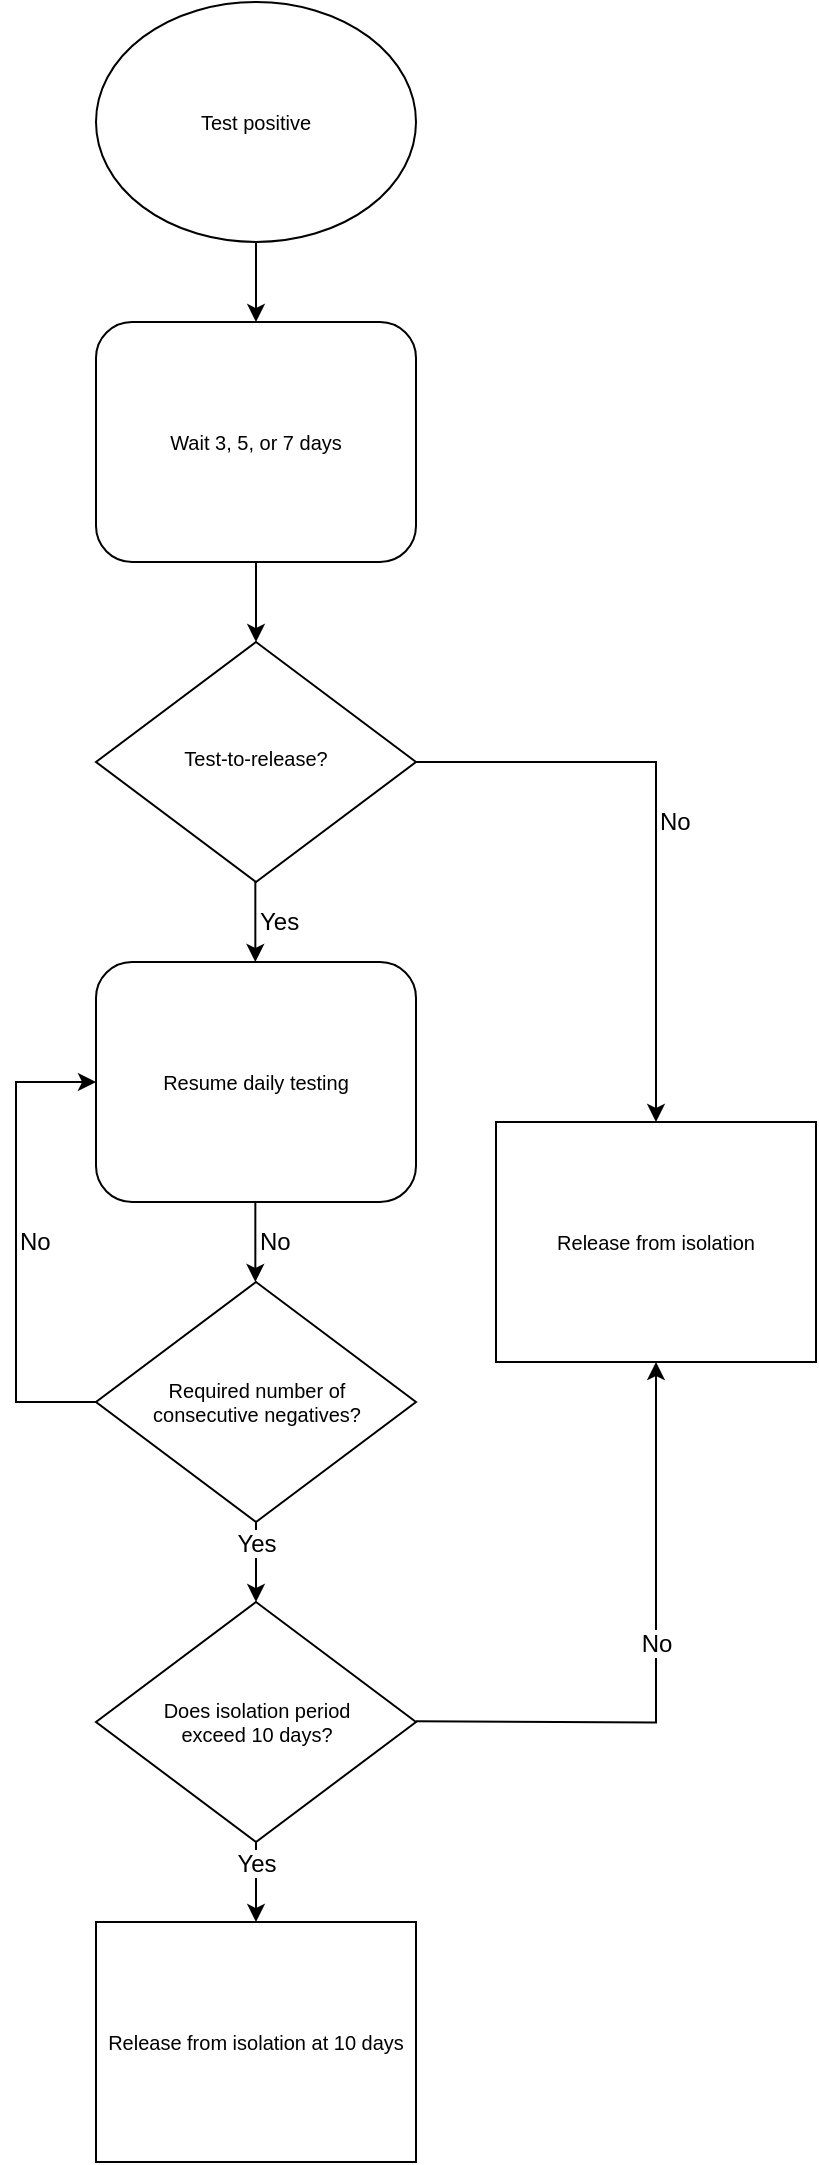<mxfile version="16.0.3" type="device"><diagram id="C5RBs43oDa-KdzZeNtuy" name="Page-1"><mxGraphModel dx="692" dy="386" grid="1" gridSize="10" guides="1" tooltips="1" connect="1" arrows="1" fold="1" page="1" pageScale="1" pageWidth="827" pageHeight="1169" math="0" shadow="0"><root><mxCell id="WIyWlLk6GJQsqaUBKTNV-0"/><mxCell id="WIyWlLk6GJQsqaUBKTNV-1" parent="WIyWlLk6GJQsqaUBKTNV-0"/><mxCell id="WIyWlLk6GJQsqaUBKTNV-10" value="&lt;font style=&quot;font-size: 10px;&quot;&gt;Test-to-release?&lt;/font&gt;" style="rhombus;whiteSpace=wrap;html=1;shadow=0;fontFamily=Helvetica;fontSize=10;align=center;strokeWidth=1;spacing=6;spacingTop=-4;" parent="WIyWlLk6GJQsqaUBKTNV-1" vertex="1"><mxGeometry x="760" y="400" width="160" height="120" as="geometry"/></mxCell><mxCell id="2EbNEjvVwsN5y7g6fYCU-1" value="&lt;font style=&quot;font-size: 10px;&quot;&gt;Wait 3, 5, or 7 days&lt;/font&gt;" style="rounded=1;whiteSpace=wrap;html=1;fontSize=10;" vertex="1" parent="WIyWlLk6GJQsqaUBKTNV-1"><mxGeometry x="760" y="240" width="160" height="120" as="geometry"/></mxCell><mxCell id="2EbNEjvVwsN5y7g6fYCU-8" value="Test positive" style="ellipse;whiteSpace=wrap;html=1;fontSize=10;" vertex="1" parent="WIyWlLk6GJQsqaUBKTNV-1"><mxGeometry x="760" y="80" width="160" height="120" as="geometry"/></mxCell><mxCell id="2EbNEjvVwsN5y7g6fYCU-9" value="&lt;font style=&quot;font-size: 10px&quot;&gt;Resume daily testing&lt;/font&gt;" style="rounded=1;whiteSpace=wrap;html=1;fontSize=10;" vertex="1" parent="WIyWlLk6GJQsqaUBKTNV-1"><mxGeometry x="760" y="560" width="160" height="120" as="geometry"/></mxCell><mxCell id="2EbNEjvVwsN5y7g6fYCU-14" value="Release from isolation" style="rounded=0;whiteSpace=wrap;html=1;fontSize=10;" vertex="1" parent="WIyWlLk6GJQsqaUBKTNV-1"><mxGeometry x="960" y="640" width="160" height="120" as="geometry"/></mxCell><mxCell id="2EbNEjvVwsN5y7g6fYCU-49" value="Yes" style="edgeStyle=orthogonalEdgeStyle;rounded=0;orthogonalLoop=1;jettySize=auto;html=1;fontSize=12;labelPosition=center;verticalLabelPosition=top;align=center;verticalAlign=bottom;exitX=0.5;exitY=1;exitDx=0;exitDy=0;entryX=0.5;entryY=0;entryDx=0;entryDy=0;" edge="1" parent="WIyWlLk6GJQsqaUBKTNV-1" source="2EbNEjvVwsN5y7g6fYCU-24" target="2EbNEjvVwsN5y7g6fYCU-29"><mxGeometry relative="1" as="geometry"><Array as="points"><mxPoint x="840" y="1040"/></Array></mxGeometry></mxCell><mxCell id="2EbNEjvVwsN5y7g6fYCU-24" value="Does isolation period &lt;br&gt;exceed 10 days?" style="rhombus;html=1;fontSize=10;" vertex="1" parent="WIyWlLk6GJQsqaUBKTNV-1"><mxGeometry x="760" y="880" width="160" height="120" as="geometry"/></mxCell><mxCell id="2EbNEjvVwsN5y7g6fYCU-29" value="Release from isolation at 10 days" style="rounded=0;whiteSpace=wrap;html=1;fontSize=10;" vertex="1" parent="WIyWlLk6GJQsqaUBKTNV-1"><mxGeometry x="760" y="1040" width="160" height="120" as="geometry"/></mxCell><mxCell id="2EbNEjvVwsN5y7g6fYCU-17" value="&lt;font style=&quot;font-size: 10px&quot;&gt;Required number of &lt;br&gt;consecutive negatives?&lt;/font&gt;" style="rhombus;html=1;fontSize=10;" vertex="1" parent="WIyWlLk6GJQsqaUBKTNV-1"><mxGeometry x="760" y="720" width="160" height="120" as="geometry"/></mxCell><mxCell id="2EbNEjvVwsN5y7g6fYCU-37" value="" style="endArrow=classic;html=1;rounded=0;fontSize=12;exitX=0.5;exitY=1;exitDx=0;exitDy=0;entryX=0.5;entryY=0;entryDx=0;entryDy=0;" edge="1" parent="WIyWlLk6GJQsqaUBKTNV-1" source="2EbNEjvVwsN5y7g6fYCU-8" target="2EbNEjvVwsN5y7g6fYCU-1"><mxGeometry relative="1" as="geometry"><mxPoint x="680" y="800" as="sourcePoint"/><mxPoint x="780" y="800" as="targetPoint"/></mxGeometry></mxCell><mxCell id="2EbNEjvVwsN5y7g6fYCU-39" value="" style="endArrow=classic;html=1;rounded=0;fontSize=12;entryX=0.5;entryY=0;entryDx=0;entryDy=0;exitX=0.5;exitY=1;exitDx=0;exitDy=0;" edge="1" parent="WIyWlLk6GJQsqaUBKTNV-1" source="2EbNEjvVwsN5y7g6fYCU-1" target="WIyWlLk6GJQsqaUBKTNV-10"><mxGeometry relative="1" as="geometry"><mxPoint x="830" y="360" as="sourcePoint"/><mxPoint x="850" y="250" as="targetPoint"/></mxGeometry></mxCell><mxCell id="2EbNEjvVwsN5y7g6fYCU-41" value="Yes" style="endArrow=classic;html=1;rounded=0;fontSize=12;exitX=0.5;exitY=1;exitDx=0;exitDy=0;entryX=0.5;entryY=0;entryDx=0;entryDy=0;labelPosition=right;verticalLabelPosition=middle;align=left;verticalAlign=middle;" edge="1" parent="WIyWlLk6GJQsqaUBKTNV-1"><mxGeometry relative="1" as="geometry"><mxPoint x="839.67" y="520" as="sourcePoint"/><mxPoint x="839.67" y="560" as="targetPoint"/></mxGeometry></mxCell><mxCell id="2EbNEjvVwsN5y7g6fYCU-43" value="No" style="endArrow=classic;html=1;rounded=0;fontSize=12;exitX=1;exitY=0.5;exitDx=0;exitDy=0;entryX=0.5;entryY=0;entryDx=0;entryDy=0;edgeStyle=orthogonalEdgeStyle;labelPosition=right;verticalLabelPosition=middle;align=left;verticalAlign=middle;" edge="1" parent="WIyWlLk6GJQsqaUBKTNV-1" source="WIyWlLk6GJQsqaUBKTNV-10" target="2EbNEjvVwsN5y7g6fYCU-14"><mxGeometry relative="1" as="geometry"><mxPoint x="740" y="620" as="sourcePoint"/><mxPoint x="840" y="620" as="targetPoint"/></mxGeometry></mxCell><mxCell id="2EbNEjvVwsN5y7g6fYCU-45" value="No" style="endArrow=classic;html=1;rounded=0;fontSize=12;exitX=0.5;exitY=1;exitDx=0;exitDy=0;entryX=0.5;entryY=0;entryDx=0;entryDy=0;labelPosition=right;verticalLabelPosition=middle;align=left;verticalAlign=middle;" edge="1" parent="WIyWlLk6GJQsqaUBKTNV-1"><mxGeometry relative="1" as="geometry"><mxPoint x="839.67" y="680" as="sourcePoint"/><mxPoint x="839.67" y="720" as="targetPoint"/></mxGeometry></mxCell><mxCell id="2EbNEjvVwsN5y7g6fYCU-46" value="Yes" style="endArrow=classic;html=1;rounded=0;fontSize=12;entryX=0.5;entryY=0;entryDx=0;entryDy=0;labelPosition=center;verticalLabelPosition=top;align=center;verticalAlign=bottom;exitX=0.5;exitY=1;exitDx=0;exitDy=0;" edge="1" parent="WIyWlLk6GJQsqaUBKTNV-1" source="2EbNEjvVwsN5y7g6fYCU-17" target="2EbNEjvVwsN5y7g6fYCU-24"><mxGeometry relative="1" as="geometry"><mxPoint x="859.67" y="540" as="sourcePoint"/><mxPoint x="859.67" y="580" as="targetPoint"/></mxGeometry></mxCell><mxCell id="2EbNEjvVwsN5y7g6fYCU-48" value="No" style="endArrow=classic;html=1;rounded=0;fontSize=12;entryX=0;entryY=0.5;entryDx=0;entryDy=0;labelPosition=right;verticalLabelPosition=middle;align=left;verticalAlign=middle;exitX=0;exitY=0.5;exitDx=0;exitDy=0;edgeStyle=orthogonalEdgeStyle;" edge="1" parent="WIyWlLk6GJQsqaUBKTNV-1" source="2EbNEjvVwsN5y7g6fYCU-17" target="2EbNEjvVwsN5y7g6fYCU-9"><mxGeometry relative="1" as="geometry"><mxPoint x="930" y="790" as="sourcePoint"/><mxPoint x="970" y="790" as="targetPoint"/><Array as="points"><mxPoint x="720" y="780"/><mxPoint x="720" y="620"/></Array></mxGeometry></mxCell><mxCell id="2EbNEjvVwsN5y7g6fYCU-50" value="No" style="endArrow=classic;html=1;rounded=0;fontSize=12;entryX=0.5;entryY=1;entryDx=0;entryDy=0;labelPosition=center;verticalLabelPosition=top;align=center;verticalAlign=bottom;edgeStyle=orthogonalEdgeStyle;" edge="1" parent="WIyWlLk6GJQsqaUBKTNV-1" target="2EbNEjvVwsN5y7g6fYCU-14"><mxGeometry relative="1" as="geometry"><mxPoint x="920" y="939.67" as="sourcePoint"/><mxPoint x="960" y="939.67" as="targetPoint"/></mxGeometry></mxCell></root></mxGraphModel></diagram></mxfile>